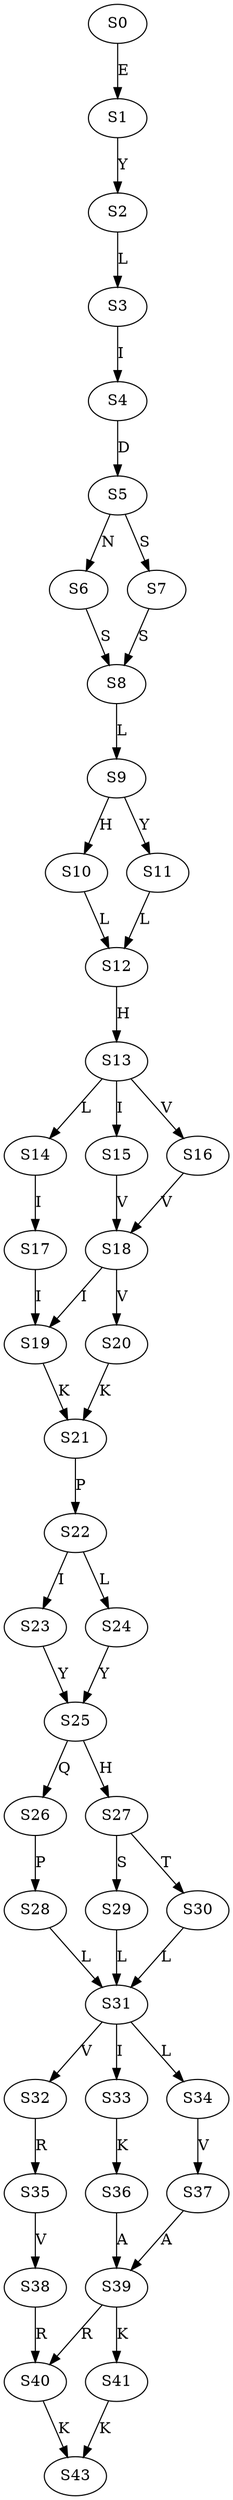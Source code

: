 strict digraph  {
	S0 -> S1 [ label = E ];
	S1 -> S2 [ label = Y ];
	S2 -> S3 [ label = L ];
	S3 -> S4 [ label = I ];
	S4 -> S5 [ label = D ];
	S5 -> S6 [ label = N ];
	S5 -> S7 [ label = S ];
	S6 -> S8 [ label = S ];
	S7 -> S8 [ label = S ];
	S8 -> S9 [ label = L ];
	S9 -> S10 [ label = H ];
	S9 -> S11 [ label = Y ];
	S10 -> S12 [ label = L ];
	S11 -> S12 [ label = L ];
	S12 -> S13 [ label = H ];
	S13 -> S14 [ label = L ];
	S13 -> S15 [ label = I ];
	S13 -> S16 [ label = V ];
	S14 -> S17 [ label = I ];
	S15 -> S18 [ label = V ];
	S16 -> S18 [ label = V ];
	S17 -> S19 [ label = I ];
	S18 -> S20 [ label = V ];
	S18 -> S19 [ label = I ];
	S19 -> S21 [ label = K ];
	S20 -> S21 [ label = K ];
	S21 -> S22 [ label = P ];
	S22 -> S23 [ label = I ];
	S22 -> S24 [ label = L ];
	S23 -> S25 [ label = Y ];
	S24 -> S25 [ label = Y ];
	S25 -> S26 [ label = Q ];
	S25 -> S27 [ label = H ];
	S26 -> S28 [ label = P ];
	S27 -> S29 [ label = S ];
	S27 -> S30 [ label = T ];
	S28 -> S31 [ label = L ];
	S29 -> S31 [ label = L ];
	S30 -> S31 [ label = L ];
	S31 -> S32 [ label = V ];
	S31 -> S33 [ label = I ];
	S31 -> S34 [ label = L ];
	S32 -> S35 [ label = R ];
	S33 -> S36 [ label = K ];
	S34 -> S37 [ label = V ];
	S35 -> S38 [ label = V ];
	S36 -> S39 [ label = A ];
	S37 -> S39 [ label = A ];
	S38 -> S40 [ label = R ];
	S39 -> S41 [ label = K ];
	S39 -> S40 [ label = R ];
	S40 -> S43 [ label = K ];
	S41 -> S43 [ label = K ];
}

